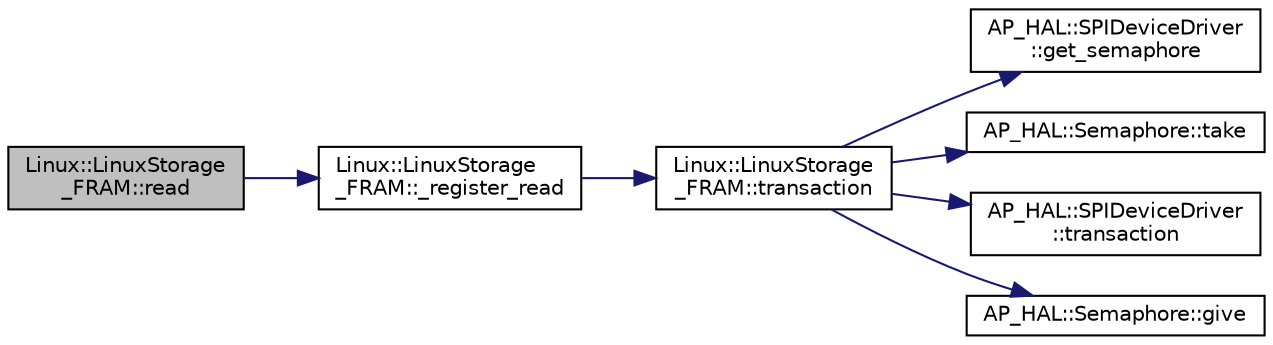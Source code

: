 digraph "Linux::LinuxStorage_FRAM::read"
{
 // INTERACTIVE_SVG=YES
  edge [fontname="Helvetica",fontsize="10",labelfontname="Helvetica",labelfontsize="10"];
  node [fontname="Helvetica",fontsize="10",shape=record];
  rankdir="LR";
  Node1 [label="Linux::LinuxStorage\l_FRAM::read",height=0.2,width=0.4,color="black", fillcolor="grey75", style="filled" fontcolor="black"];
  Node1 -> Node2 [color="midnightblue",fontsize="10",style="solid",fontname="Helvetica"];
  Node2 [label="Linux::LinuxStorage\l_FRAM::_register_read",height=0.2,width=0.4,color="black", fillcolor="white", style="filled",URL="$classLinux_1_1LinuxStorage__FRAM.html#a3595b33fb16f0708473bc05a62b37070"];
  Node2 -> Node3 [color="midnightblue",fontsize="10",style="solid",fontname="Helvetica"];
  Node3 [label="Linux::LinuxStorage\l_FRAM::transaction",height=0.2,width=0.4,color="black", fillcolor="white", style="filled",URL="$classLinux_1_1LinuxStorage__FRAM.html#a051df265457f5a9f4bbfcd18f7d220b6"];
  Node3 -> Node4 [color="midnightblue",fontsize="10",style="solid",fontname="Helvetica"];
  Node4 [label="AP_HAL::SPIDeviceDriver\l::get_semaphore",height=0.2,width=0.4,color="black", fillcolor="white", style="filled",URL="$classAP__HAL_1_1SPIDeviceDriver.html#a1c518b753148caee4d708c2311a9e548"];
  Node3 -> Node5 [color="midnightblue",fontsize="10",style="solid",fontname="Helvetica"];
  Node5 [label="AP_HAL::Semaphore::take",height=0.2,width=0.4,color="black", fillcolor="white", style="filled",URL="$classAP__HAL_1_1Semaphore.html#abd3a0affad8bb211981a979f30386589"];
  Node3 -> Node6 [color="midnightblue",fontsize="10",style="solid",fontname="Helvetica"];
  Node6 [label="AP_HAL::SPIDeviceDriver\l::transaction",height=0.2,width=0.4,color="black", fillcolor="white", style="filled",URL="$classAP__HAL_1_1SPIDeviceDriver.html#a3ff2614355f59ee6712d345792f12cb9"];
  Node3 -> Node7 [color="midnightblue",fontsize="10",style="solid",fontname="Helvetica"];
  Node7 [label="AP_HAL::Semaphore::give",height=0.2,width=0.4,color="black", fillcolor="white", style="filled",URL="$classAP__HAL_1_1Semaphore.html#afcdbf03d5bea9d83037acc93bfaea7ce"];
}
